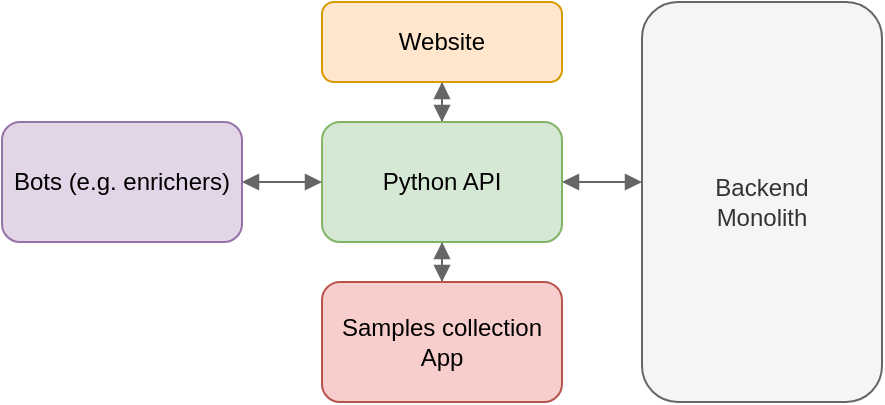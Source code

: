 <mxfile version="20.2.3" type="device"><diagram id="6oanPYNWU-_iYBUBcAvM" name="Pagina-1"><mxGraphModel dx="541" dy="372" grid="1" gridSize="10" guides="1" tooltips="1" connect="1" arrows="1" fold="1" page="1" pageScale="1" pageWidth="827" pageHeight="1169" math="0" shadow="0"><root><mxCell id="0"/><mxCell id="1" parent="0"/><mxCell id="z2F_-XLpfjVnAkyYKyo2-11" style="edgeStyle=orthogonalEdgeStyle;rounded=0;orthogonalLoop=1;jettySize=auto;html=1;startArrow=block;startFill=1;endArrow=block;endFill=1;fillColor=#f5f5f5;strokeColor=#666666;" edge="1" parent="1" source="z2F_-XLpfjVnAkyYKyo2-1" target="z2F_-XLpfjVnAkyYKyo2-3"><mxGeometry relative="1" as="geometry"/></mxCell><mxCell id="z2F_-XLpfjVnAkyYKyo2-1" value="Website" style="rounded=1;whiteSpace=wrap;html=1;fillColor=#ffe6cc;strokeColor=#d79b00;" vertex="1" parent="1"><mxGeometry x="160" y="240" width="120" height="40" as="geometry"/></mxCell><mxCell id="z2F_-XLpfjVnAkyYKyo2-9" style="edgeStyle=orthogonalEdgeStyle;rounded=0;orthogonalLoop=1;jettySize=auto;html=1;startArrow=block;startFill=1;endArrow=block;endFill=1;fillColor=#f5f5f5;strokeColor=#666666;" edge="1" parent="1" source="z2F_-XLpfjVnAkyYKyo2-2" target="z2F_-XLpfjVnAkyYKyo2-3"><mxGeometry relative="1" as="geometry"/></mxCell><mxCell id="z2F_-XLpfjVnAkyYKyo2-2" value="Samples collection App" style="rounded=1;whiteSpace=wrap;html=1;spacing=3;fillColor=#f8cecc;strokeColor=#b85450;" vertex="1" parent="1"><mxGeometry x="160" y="380" width="120" height="60" as="geometry"/></mxCell><mxCell id="z2F_-XLpfjVnAkyYKyo2-8" style="edgeStyle=orthogonalEdgeStyle;rounded=0;orthogonalLoop=1;jettySize=auto;html=1;startArrow=block;startFill=1;endArrow=block;endFill=1;fillColor=#f5f5f5;strokeColor=#666666;" edge="1" parent="1" source="z2F_-XLpfjVnAkyYKyo2-3" target="z2F_-XLpfjVnAkyYKyo2-4"><mxGeometry relative="1" as="geometry"><Array as="points"><mxPoint x="310" y="330"/><mxPoint x="310" y="330"/></Array></mxGeometry></mxCell><mxCell id="z2F_-XLpfjVnAkyYKyo2-3" value="Python API" style="rounded=1;whiteSpace=wrap;html=1;spacing=3;fillColor=#d5e8d4;strokeColor=#82b366;" vertex="1" parent="1"><mxGeometry x="160" y="300" width="120" height="60" as="geometry"/></mxCell><mxCell id="z2F_-XLpfjVnAkyYKyo2-4" value="Backend&lt;br&gt;Monolith" style="rounded=1;whiteSpace=wrap;html=1;spacing=3;fillColor=#f5f5f5;fontColor=#333333;strokeColor=#666666;" vertex="1" parent="1"><mxGeometry x="320" y="240" width="120" height="200" as="geometry"/></mxCell><mxCell id="z2F_-XLpfjVnAkyYKyo2-13" style="edgeStyle=orthogonalEdgeStyle;rounded=0;orthogonalLoop=1;jettySize=auto;html=1;startArrow=block;startFill=1;endArrow=block;endFill=1;fillColor=#f5f5f5;strokeColor=#666666;" edge="1" parent="1" source="z2F_-XLpfjVnAkyYKyo2-12" target="z2F_-XLpfjVnAkyYKyo2-3"><mxGeometry relative="1" as="geometry"/></mxCell><mxCell id="z2F_-XLpfjVnAkyYKyo2-12" value="Bots (e.g. enrichers)" style="rounded=1;whiteSpace=wrap;html=1;fillColor=#e1d5e7;strokeColor=#9673a6;" vertex="1" parent="1"><mxGeometry y="300" width="120" height="60" as="geometry"/></mxCell></root></mxGraphModel></diagram></mxfile>